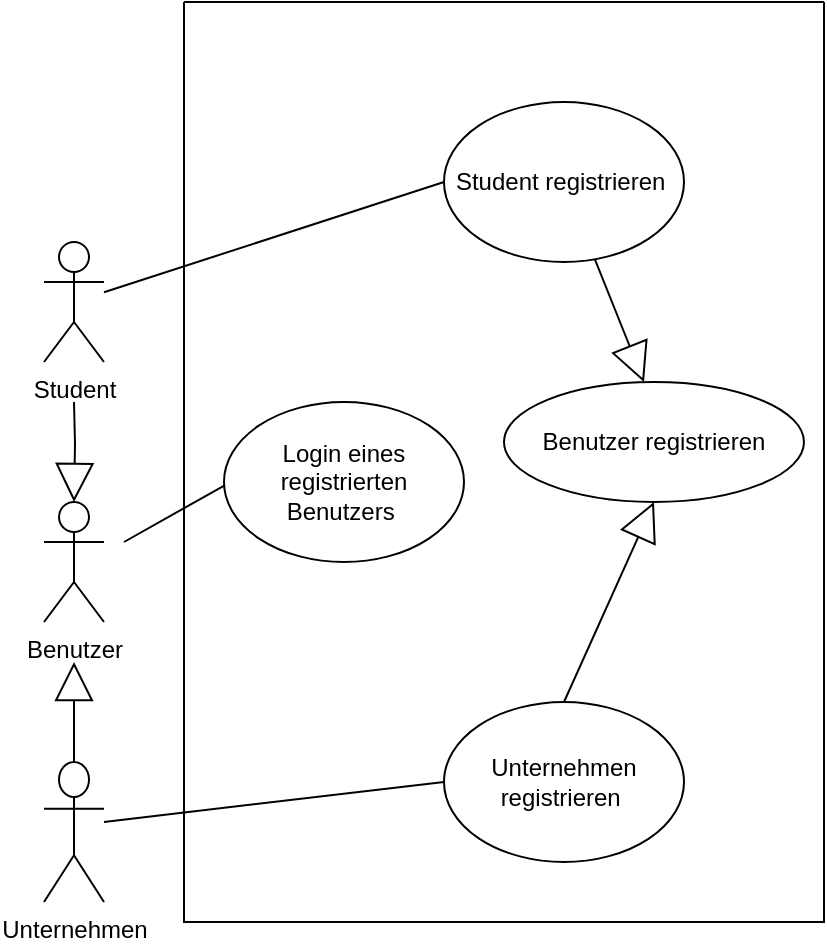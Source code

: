 <mxfile version="17.4.5" type="device"><diagram id="XU7jHyTCbOE4DCWEQpca" name="Page-1"><mxGraphModel dx="1591" dy="889" grid="1" gridSize="10" guides="1" tooltips="1" connect="1" arrows="1" fold="1" page="1" pageScale="1" pageWidth="827" pageHeight="1169" math="0" shadow="0"><root><mxCell id="0"/><mxCell id="1" parent="0"/><mxCell id="XecausT98CZ5SgeFrqNB-6" value="" style="edgeStyle=orthogonalEdgeStyle;rounded=0;orthogonalLoop=1;jettySize=auto;html=1;endArrow=block;endFill=0;endSize=17;entryX=0.5;entryY=0;entryDx=0;entryDy=0;entryPerimeter=0;" parent="1" target="XecausT98CZ5SgeFrqNB-4" edge="1"><mxGeometry relative="1" as="geometry"><mxPoint x="55" y="210" as="sourcePoint"/><mxPoint x="55" y="250" as="targetPoint"/></mxGeometry></mxCell><mxCell id="XecausT98CZ5SgeFrqNB-3" value="Student" style="shape=umlActor;verticalLabelPosition=bottom;verticalAlign=top;html=1;outlineConnect=0;" parent="1" vertex="1"><mxGeometry x="40" y="130" width="30" height="60" as="geometry"/></mxCell><mxCell id="XecausT98CZ5SgeFrqNB-4" value="Benutzer" style="shape=umlActor;verticalLabelPosition=bottom;verticalAlign=top;html=1;outlineConnect=0;" parent="1" vertex="1"><mxGeometry x="40" y="260" width="30" height="60" as="geometry"/></mxCell><mxCell id="XecausT98CZ5SgeFrqNB-5" value="Unternehmen" style="shape=umlActor;verticalLabelPosition=bottom;verticalAlign=top;html=1;outlineConnect=0;" parent="1" vertex="1"><mxGeometry x="40" y="390" width="30" height="70" as="geometry"/></mxCell><mxCell id="XecausT98CZ5SgeFrqNB-7" value="" style="endArrow=block;html=1;rounded=0;exitX=0.5;exitY=0;exitDx=0;exitDy=0;exitPerimeter=0;endFill=0;endSize=17;" parent="1" source="XecausT98CZ5SgeFrqNB-5" edge="1"><mxGeometry width="50" height="50" relative="1" as="geometry"><mxPoint x="30" y="390" as="sourcePoint"/><mxPoint x="55" y="340" as="targetPoint"/></mxGeometry></mxCell><mxCell id="XecausT98CZ5SgeFrqNB-12" value="" style="endArrow=none;html=1;rounded=0;entryX=0;entryY=0.5;entryDx=0;entryDy=0;" parent="1" target="XecausT98CZ5SgeFrqNB-2" edge="1"><mxGeometry width="50" height="50" relative="1" as="geometry"><mxPoint x="70" y="420" as="sourcePoint"/><mxPoint x="200" y="360" as="targetPoint"/></mxGeometry></mxCell><mxCell id="XecausT98CZ5SgeFrqNB-13" value="" style="endArrow=none;html=1;rounded=0;entryX=0;entryY=0.5;entryDx=0;entryDy=0;" parent="1" source="XecausT98CZ5SgeFrqNB-3" target="XecausT98CZ5SgeFrqNB-14" edge="1"><mxGeometry width="50" height="50" relative="1" as="geometry"><mxPoint x="130" y="210" as="sourcePoint"/><mxPoint x="180" y="160" as="targetPoint"/></mxGeometry></mxCell><mxCell id="XecausT98CZ5SgeFrqNB-23" value="" style="endArrow=none;html=1;rounded=0;endSize=17;entryX=0.001;entryY=0.522;entryDx=0;entryDy=0;entryPerimeter=0;" parent="1" target="XecausT98CZ5SgeFrqNB-22" edge="1"><mxGeometry width="50" height="50" relative="1" as="geometry"><mxPoint x="80" y="280" as="sourcePoint"/><mxPoint x="160" y="310" as="targetPoint"/></mxGeometry></mxCell><mxCell id="XecausT98CZ5SgeFrqNB-24" value="" style="swimlane;startSize=0;" parent="1" vertex="1"><mxGeometry x="110" y="10" width="320" height="460" as="geometry"/></mxCell><mxCell id="XecausT98CZ5SgeFrqNB-2" value="Unternehmen registrieren&amp;nbsp;" style="ellipse;whiteSpace=wrap;html=1;" parent="XecausT98CZ5SgeFrqNB-24" vertex="1"><mxGeometry x="130" y="350" width="120" height="80" as="geometry"/></mxCell><mxCell id="XecausT98CZ5SgeFrqNB-14" value="Student registrieren&amp;nbsp;" style="ellipse;whiteSpace=wrap;html=1;" parent="XecausT98CZ5SgeFrqNB-24" vertex="1"><mxGeometry x="130" y="50" width="120" height="80" as="geometry"/></mxCell><mxCell id="XecausT98CZ5SgeFrqNB-1" value="Benutzer registrieren" style="ellipse;whiteSpace=wrap;html=1;" parent="XecausT98CZ5SgeFrqNB-24" vertex="1"><mxGeometry x="160" y="190" width="150" height="60" as="geometry"/></mxCell><mxCell id="XecausT98CZ5SgeFrqNB-8" value="" style="endArrow=block;html=1;rounded=0;endFill=0;endSize=17;" parent="XecausT98CZ5SgeFrqNB-24" source="XecausT98CZ5SgeFrqNB-14" edge="1"><mxGeometry width="50" height="50" relative="1" as="geometry"><mxPoint x="290" y="150" as="sourcePoint"/><mxPoint x="230" y="190" as="targetPoint"/></mxGeometry></mxCell><mxCell id="XecausT98CZ5SgeFrqNB-15" value="" style="endArrow=block;html=1;rounded=0;exitX=0.5;exitY=0;exitDx=0;exitDy=0;entryX=0.5;entryY=1;entryDx=0;entryDy=0;endFill=0;endSize=17;" parent="XecausT98CZ5SgeFrqNB-24" source="XecausT98CZ5SgeFrqNB-2" target="XecausT98CZ5SgeFrqNB-1" edge="1"><mxGeometry width="50" height="50" relative="1" as="geometry"><mxPoint x="310" y="330" as="sourcePoint"/><mxPoint x="360" y="280" as="targetPoint"/></mxGeometry></mxCell><mxCell id="XecausT98CZ5SgeFrqNB-22" value="Login eines registrierten Benutzers&amp;nbsp;" style="ellipse;whiteSpace=wrap;html=1;" parent="XecausT98CZ5SgeFrqNB-24" vertex="1"><mxGeometry x="20" y="200" width="120" height="80" as="geometry"/></mxCell></root></mxGraphModel></diagram></mxfile>